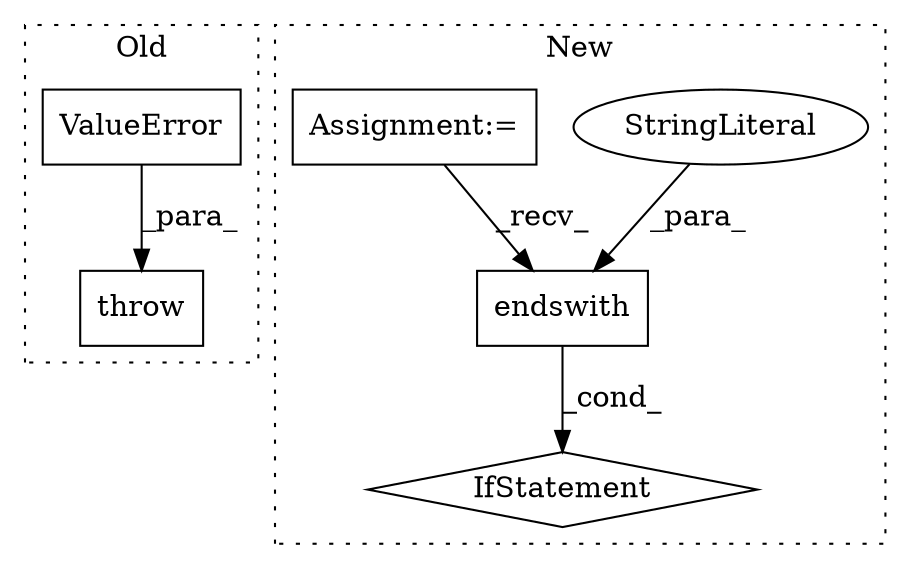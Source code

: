 digraph G {
subgraph cluster0 {
1 [label="ValueError" a="32" s="10160,10242" l="11,2" shape="box"];
4 [label="throw" a="53" s="10154" l="6" shape="box"];
label = "Old";
style="dotted";
}
subgraph cluster1 {
2 [label="endswith" a="32" s="9952,9964" l="9,1" shape="box"];
3 [label="StringLiteral" a="45" s="9961" l="3" shape="ellipse"];
5 [label="IfStatement" a="25" s="9899,9965" l="4,2" shape="diamond"];
6 [label="Assignment:=" a="7" s="9781" l="1" shape="box"];
label = "New";
style="dotted";
}
1 -> 4 [label="_para_"];
2 -> 5 [label="_cond_"];
3 -> 2 [label="_para_"];
6 -> 2 [label="_recv_"];
}
